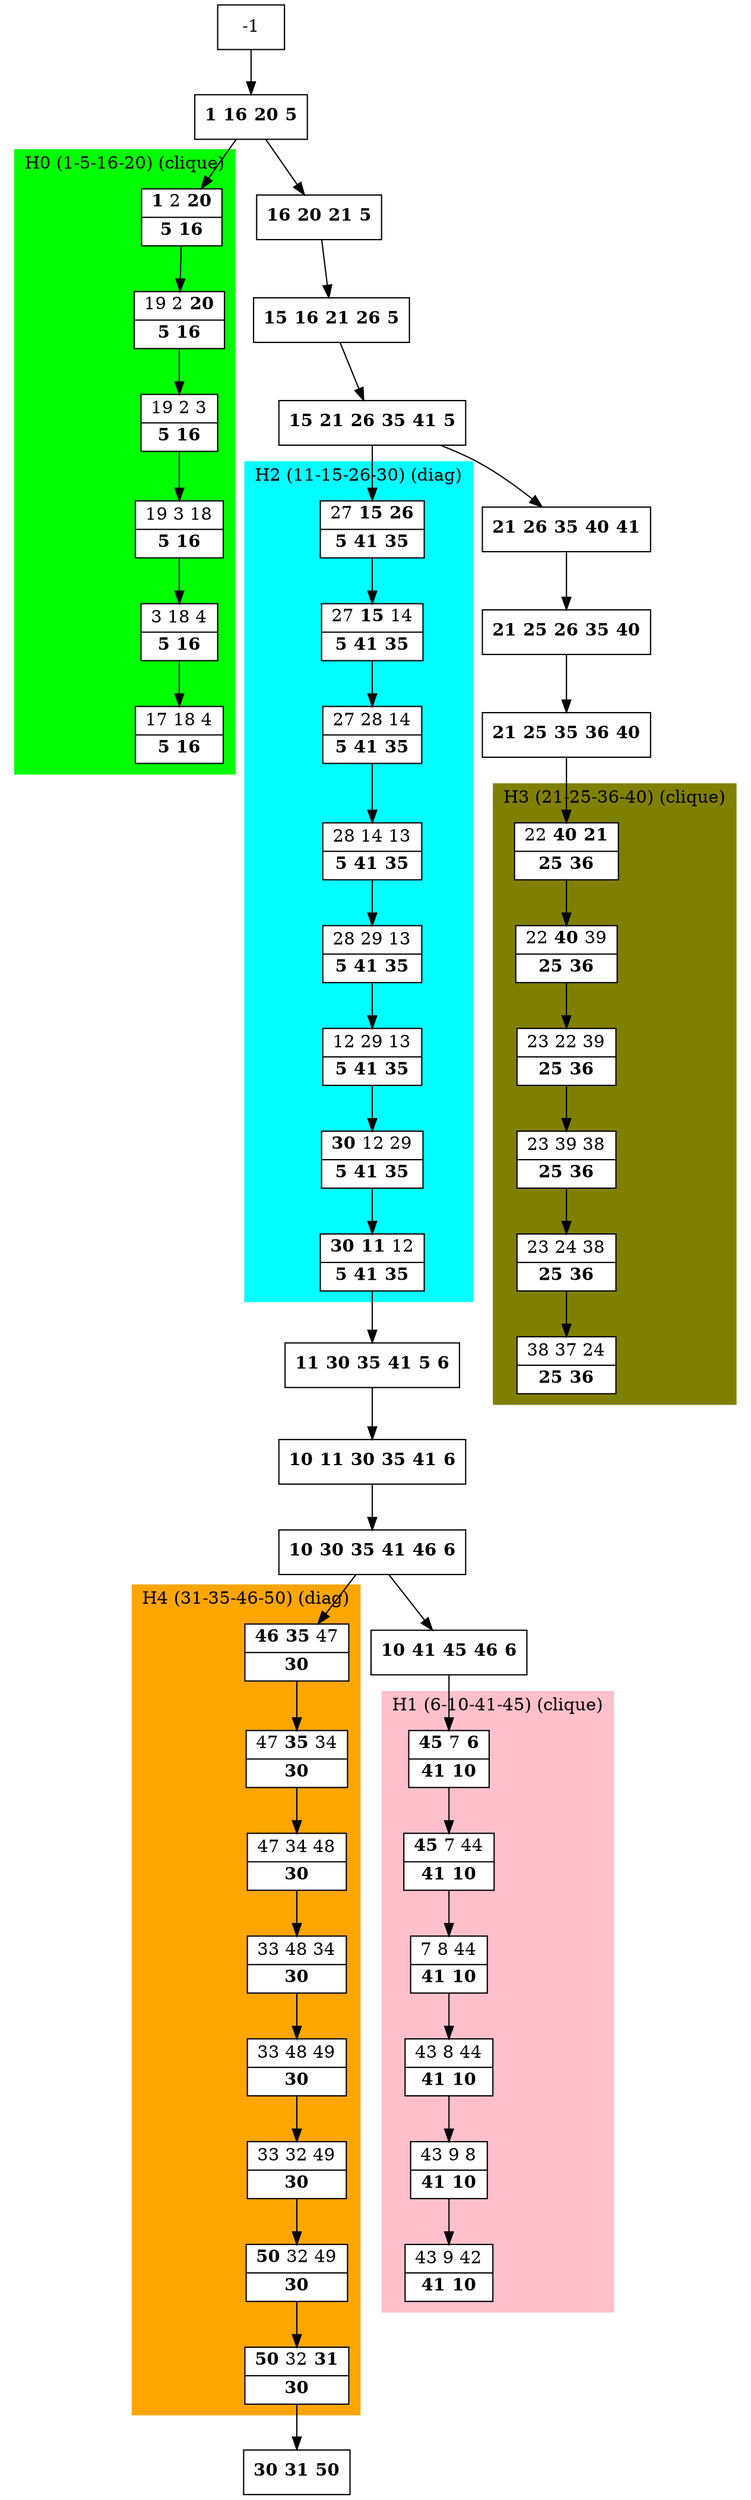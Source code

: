 digraph G {
    node [shape=box];
    subgraph cluster0 {
        node [style=filled,fillcolor=white];
        labeljust="l";
        style=filled;
        color=lime;
        H0_0 -> H0_1 -> H0_2 -> H0_3 -> H0_4 -> H0_5;
        label="H0 (1-5-16-20) (clique)";
    }
    subgraph cluster1 {
        node [style=filled,fillcolor=white];
        labeljust="l";
        style=filled;
        color=pink;
        H1_0 -> H1_1 -> H1_2 -> H1_3 -> H1_4 -> H1_5;
        label="H1 (6-10-41-45) (clique)";
    }
    subgraph cluster2 {
        node [style=filled,fillcolor=white];
        labeljust="l";
        style=filled;
        color=cyan;
        H2_7 -> H2_6 -> H2_5 -> H2_4 -> H2_3 -> H2_2 -> H2_1 -> H2_0;
        label="H2 (11-15-26-30) (diag)";
    }
    subgraph cluster3 {
        node [style=filled,fillcolor=white];
        labeljust="l";
        style=filled;
        color=olive;
        H3_0 -> H3_1 -> H3_2 -> H3_3 -> H3_4 -> H3_5;
        label="H3 (21-25-36-40) (clique)";
    }
    subgraph cluster4 {
        node [style=filled,fillcolor=white];
        labeljust="l";
        style=filled;
        color=orange;
        H4_7 -> H4_6 -> H4_5 -> H4_4 -> H4_3 -> H4_2 -> H4_1 -> H4_0;
        label="H4 (31-35-46-50) (diag)";
    }
     1 [shape=record,label= <{ <b>1</b> <b>16</b> <b>20</b> <b>5</b>}> ];
     -1  ->  1;
     H0_0 [shape=record,label= <{ <b>1</b> 2 <b>20</b>|  <b>5</b> <b>16</b>}> ];
     1  ->  H0_0;
     H0_1 [shape=record,label= <{ 19 2 <b>20</b>|  <b>5</b> <b>16</b>}> ];
     H0_2 [shape=record,label= <{ 19 2 3|  <b>5</b> <b>16</b>}> ];
     H0_3 [shape=record,label= <{ 19 3 18|  <b>5</b> <b>16</b>}> ];
     H0_4 [shape=record,label= <{ 3 18 4|  <b>5</b> <b>16</b>}> ];
     H0_5 [shape=record,label= <{ 17 18 4|  <b>5</b> <b>16</b>}> ];
     28 [shape=record,label= <{ <b>16</b> <b>20</b> <b>21</b> <b>5</b>}> ];
     1  ->  28;
     26 [shape=record,label= <{ <b>15</b> <b>16</b> <b>21</b> <b>26</b> <b>5</b>}> ];
     28  ->  26;
     25 [shape=record,label= <{ <b>15</b> <b>21</b> <b>26</b> <b>35</b> <b>41</b> <b>5</b>}> ];
     26  ->  25;
     29 [shape=record,label= <{ <b>21</b> <b>26</b> <b>35</b> <b>40</b> <b>41</b>}> ];
     25  ->  29;
     32 [shape=record,label= <{ <b>21</b> <b>25</b> <b>26</b> <b>35</b> <b>40</b>}> ];
     29  ->  32;
     33 [shape=record,label= <{ <b>21</b> <b>25</b> <b>35</b> <b>36</b> <b>40</b>}> ];
     32  ->  33;
     H3_0 [shape=record,label= <{ 22 <b>40</b> <b>21</b>|  <b>25</b> <b>36</b>}> ];
     33  ->  H3_0;
     H3_1 [shape=record,label= <{ 22 <b>40</b> 39|  <b>25</b> <b>36</b>}> ];
     H3_2 [shape=record,label= <{ 23 22 39|  <b>25</b> <b>36</b>}> ];
     H3_3 [shape=record,label= <{ 23 39 38|  <b>25</b> <b>36</b>}> ];
     H3_4 [shape=record,label= <{ 23 24 38|  <b>25</b> <b>36</b>}> ];
     H3_5 [shape=record,label= <{ 38 37 24|  <b>25</b> <b>36</b>}> ];
     H2_7 [shape=record,label= <{ 27 <b>15</b> <b>26</b>|  <b>5</b> <b>41</b> <b>35</b>}> ];
     25  ->  H2_7;
     H2_6 [shape=record,label= <{ 27 <b>15</b> 14|  <b>5</b> <b>41</b> <b>35</b>}> ];
     H2_5 [shape=record,label= <{ 27 28 14|  <b>5</b> <b>41</b> <b>35</b>}> ];
     H2_4 [shape=record,label= <{ 28 14 13|  <b>5</b> <b>41</b> <b>35</b>}> ];
     H2_3 [shape=record,label= <{ 28 29 13|  <b>5</b> <b>41</b> <b>35</b>}> ];
     H2_2 [shape=record,label= <{ 12 29 13|  <b>5</b> <b>41</b> <b>35</b>}> ];
     H2_1 [shape=record,label= <{ <b>30</b> 12 29|  <b>5</b> <b>41</b> <b>35</b>}> ];
     H2_0 [shape=record,label= <{ <b>30</b> <b>11</b> 12|  <b>5</b> <b>41</b> <b>35</b>}> ];
     22 [shape=record,label= <{ <b>11</b> <b>30</b> <b>35</b> <b>41</b> <b>5</b> <b>6</b>}> ];
     H2_0  ->  22;
     11 [shape=record,label= <{ <b>10</b> <b>11</b> <b>30</b> <b>35</b> <b>41</b> <b>6</b>}> ];
     22  ->  11;
     12 [shape=record,label= <{ <b>10</b> <b>30</b> <b>35</b> <b>41</b> <b>46</b> <b>6</b>}> ];
     11  ->  12;
     13 [shape=record,label= <{ <b>10</b> <b>41</b> <b>45</b> <b>46</b> <b>6</b>}> ];
     12  ->  13;
     H1_0 [shape=record,label= <{ <b>45</b> 7 <b>6</b>|  <b>41</b> <b>10</b>}> ];
     13  ->  H1_0;
     H1_1 [shape=record,label= <{ <b>45</b> 7 44|  <b>41</b> <b>10</b>}> ];
     H1_2 [shape=record,label= <{ 7 8 44|  <b>41</b> <b>10</b>}> ];
     H1_3 [shape=record,label= <{ 43 8 44|  <b>41</b> <b>10</b>}> ];
     H1_4 [shape=record,label= <{ 43 9 8|  <b>41</b> <b>10</b>}> ];
     H1_5 [shape=record,label= <{ 43 9 42|  <b>41</b> <b>10</b>}> ];
     H4_7 [shape=record,label= <{ <b>46</b> <b>35</b> 47|  <b>30</b>}> ];
     12  ->  H4_7;
     H4_6 [shape=record,label= <{ 47 <b>35</b> 34|  <b>30</b>}> ];
     H4_5 [shape=record,label= <{ 47 34 48|  <b>30</b>}> ];
     H4_4 [shape=record,label= <{ 33 48 34|  <b>30</b>}> ];
     H4_3 [shape=record,label= <{ 33 48 49|  <b>30</b>}> ];
     H4_2 [shape=record,label= <{ 33 32 49|  <b>30</b>}> ];
     H4_1 [shape=record,label= <{ <b>50</b> 32 49|  <b>30</b>}> ];
     H4_0 [shape=record,label= <{ <b>50</b> 32 <b>31</b>|  <b>30</b>}> ];
     43 [shape=record,label= <{ <b>30</b> <b>31</b> <b>50</b>}> ];
     H4_0  ->  43;
}
